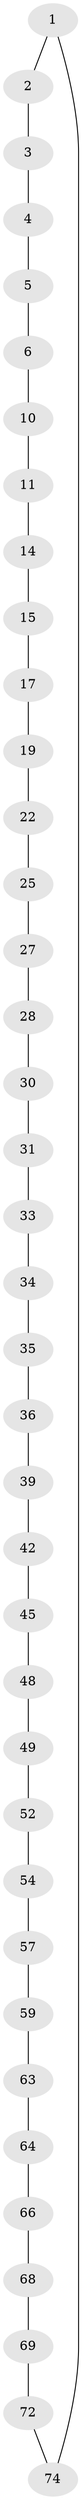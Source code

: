 // original degree distribution, {2: 1.0}
// Generated by graph-tools (version 1.1) at 2025/20/03/04/25 18:20:01]
// undirected, 38 vertices, 38 edges
graph export_dot {
graph [start="1"]
  node [color=gray90,style=filled];
  1;
  2;
  3;
  4;
  5;
  6 [super="+7"];
  10;
  11 [super="+12"];
  14;
  15 [super="+16"];
  17 [super="+18"];
  19 [super="+20"];
  22 [super="+23"];
  25 [super="+26"];
  27;
  28 [super="+29"];
  30;
  31 [super="+32"];
  33;
  34;
  35;
  36 [super="+37"];
  39 [super="+40"];
  42 [super="+43"];
  45 [super="+46"];
  48;
  49 [super="+50"];
  52 [super="+53"];
  54 [super="+55"];
  57 [super="+58"];
  59 [super="+60"];
  63;
  64 [super="+65"];
  66 [super="+67"];
  68;
  69 [super="+70"];
  72 [super="+73"];
  74 [super="+75"];
  1 -- 2;
  1 -- 74;
  2 -- 3;
  3 -- 4;
  4 -- 5;
  5 -- 6;
  6 -- 10;
  10 -- 11;
  11 -- 14;
  14 -- 15;
  15 -- 17;
  17 -- 19;
  19 -- 22;
  22 -- 25;
  25 -- 27;
  27 -- 28;
  28 -- 30;
  30 -- 31;
  31 -- 33;
  33 -- 34;
  34 -- 35;
  35 -- 36;
  36 -- 39;
  39 -- 42;
  42 -- 45;
  45 -- 48;
  48 -- 49;
  49 -- 52;
  52 -- 54;
  54 -- 57;
  57 -- 59;
  59 -- 63;
  63 -- 64;
  64 -- 66;
  66 -- 68;
  68 -- 69;
  69 -- 72;
  72 -- 74;
}
